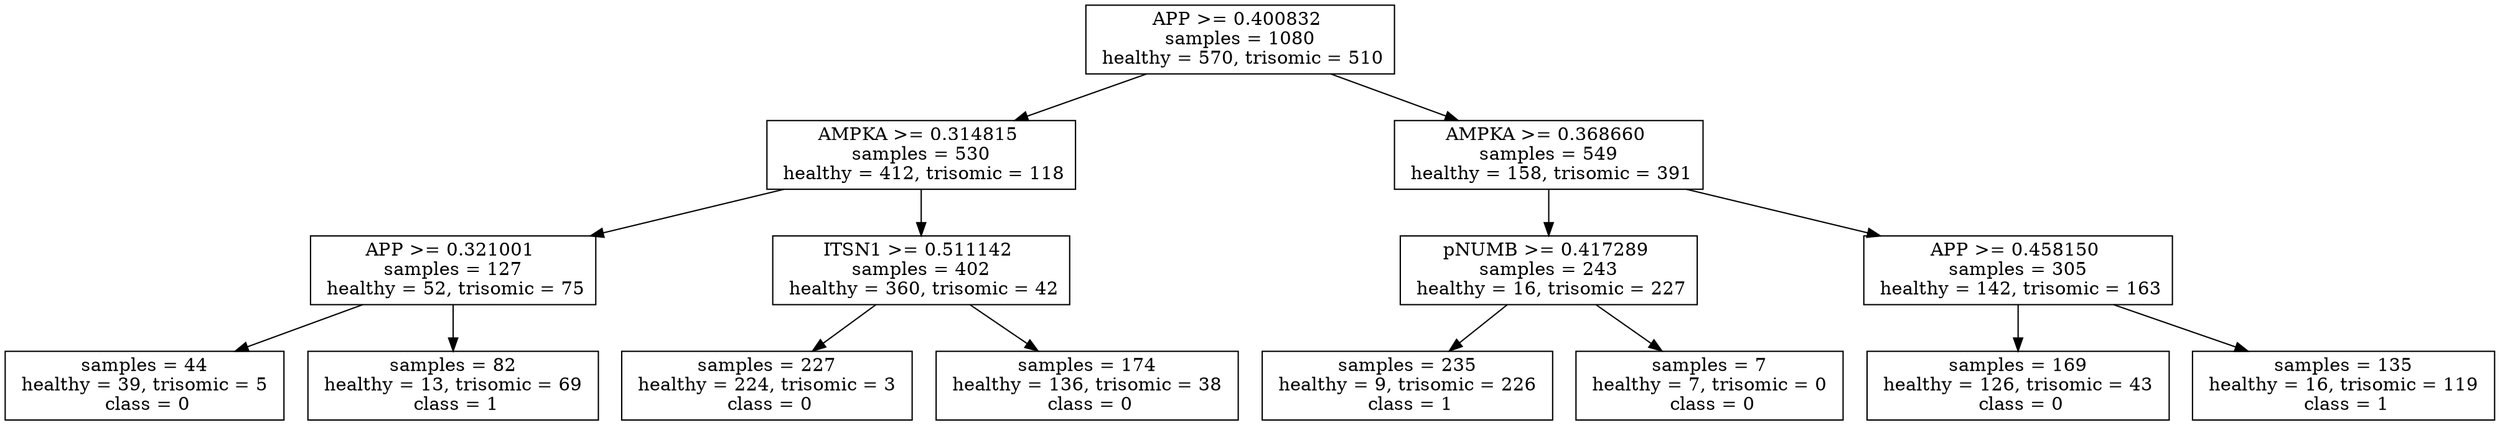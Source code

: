 digraph {
	node [shape=box]
	APP_1080 [label="APP >= 0.400832 
 samples = 1080 
 healthy = 570, trisomic = 510"]
	node [shape=box]
	AMPKA_530 [label="AMPKA >= 0.314815 
 samples = 530 
 healthy = 412, trisomic = 118"]
	APP_1080 -> AMPKA_530
	node [shape=box]
	APP_127 [label="APP >= 0.321001 
 samples = 127 
 healthy = 52, trisomic = 75"]
	AMPKA_530 -> APP_127
	node [shape=box]
	APP_127z [label=" samples = 44 
 healthy = 39, trisomic = 5 
 class = 0"]
	APP_127 -> APP_127z
	node [shape=box]
	APP_127t [label=" samples = 82 
 healthy = 13, trisomic = 69 
 class = 1"]
	APP_127 -> APP_127t
	node [shape=box]
	ITSN1_402 [label="ITSN1 >= 0.511142 
 samples = 402 
 healthy = 360, trisomic = 42"]
	AMPKA_530 -> ITSN1_402
	node [shape=box]
	ITSN1_4027 [label=" samples = 227 
 healthy = 224, trisomic = 3 
 class = 0"]
	ITSN1_402 -> ITSN1_4027
	node [shape=box]
	ITSN1_402s [label=" samples = 174 
 healthy = 136, trisomic = 38 
 class = 0"]
	ITSN1_402 -> ITSN1_402s
	node [shape=box]
	AMPKA_549 [label="AMPKA >= 0.368660 
 samples = 549 
 healthy = 158, trisomic = 391"]
	APP_1080 -> AMPKA_549
	node [shape=box]
	pNUMB_243 [label="pNUMB >= 0.417289 
 samples = 243 
 healthy = 16, trisomic = 227"]
	AMPKA_549 -> pNUMB_243
	node [shape=box]
	pNUMB_243d [label=" samples = 235 
 healthy = 9, trisomic = 226 
 class = 1"]
	pNUMB_243 -> pNUMB_243d
	node [shape=box]
	pNUMB_243w [label=" samples = 7 
 healthy = 7, trisomic = 0 
 class = 0"]
	pNUMB_243 -> pNUMB_243w
	node [shape=box]
	APP_305 [label="APP >= 0.458150 
 samples = 305 
 healthy = 142, trisomic = 163"]
	AMPKA_549 -> APP_305
	node [shape=box]
	APP_3054 [label=" samples = 169 
 healthy = 126, trisomic = 43 
 class = 0"]
	APP_305 -> APP_3054
	node [shape=box]
	APP_305u [label=" samples = 135 
 healthy = 16, trisomic = 119 
 class = 1"]
	APP_305 -> APP_305u
}